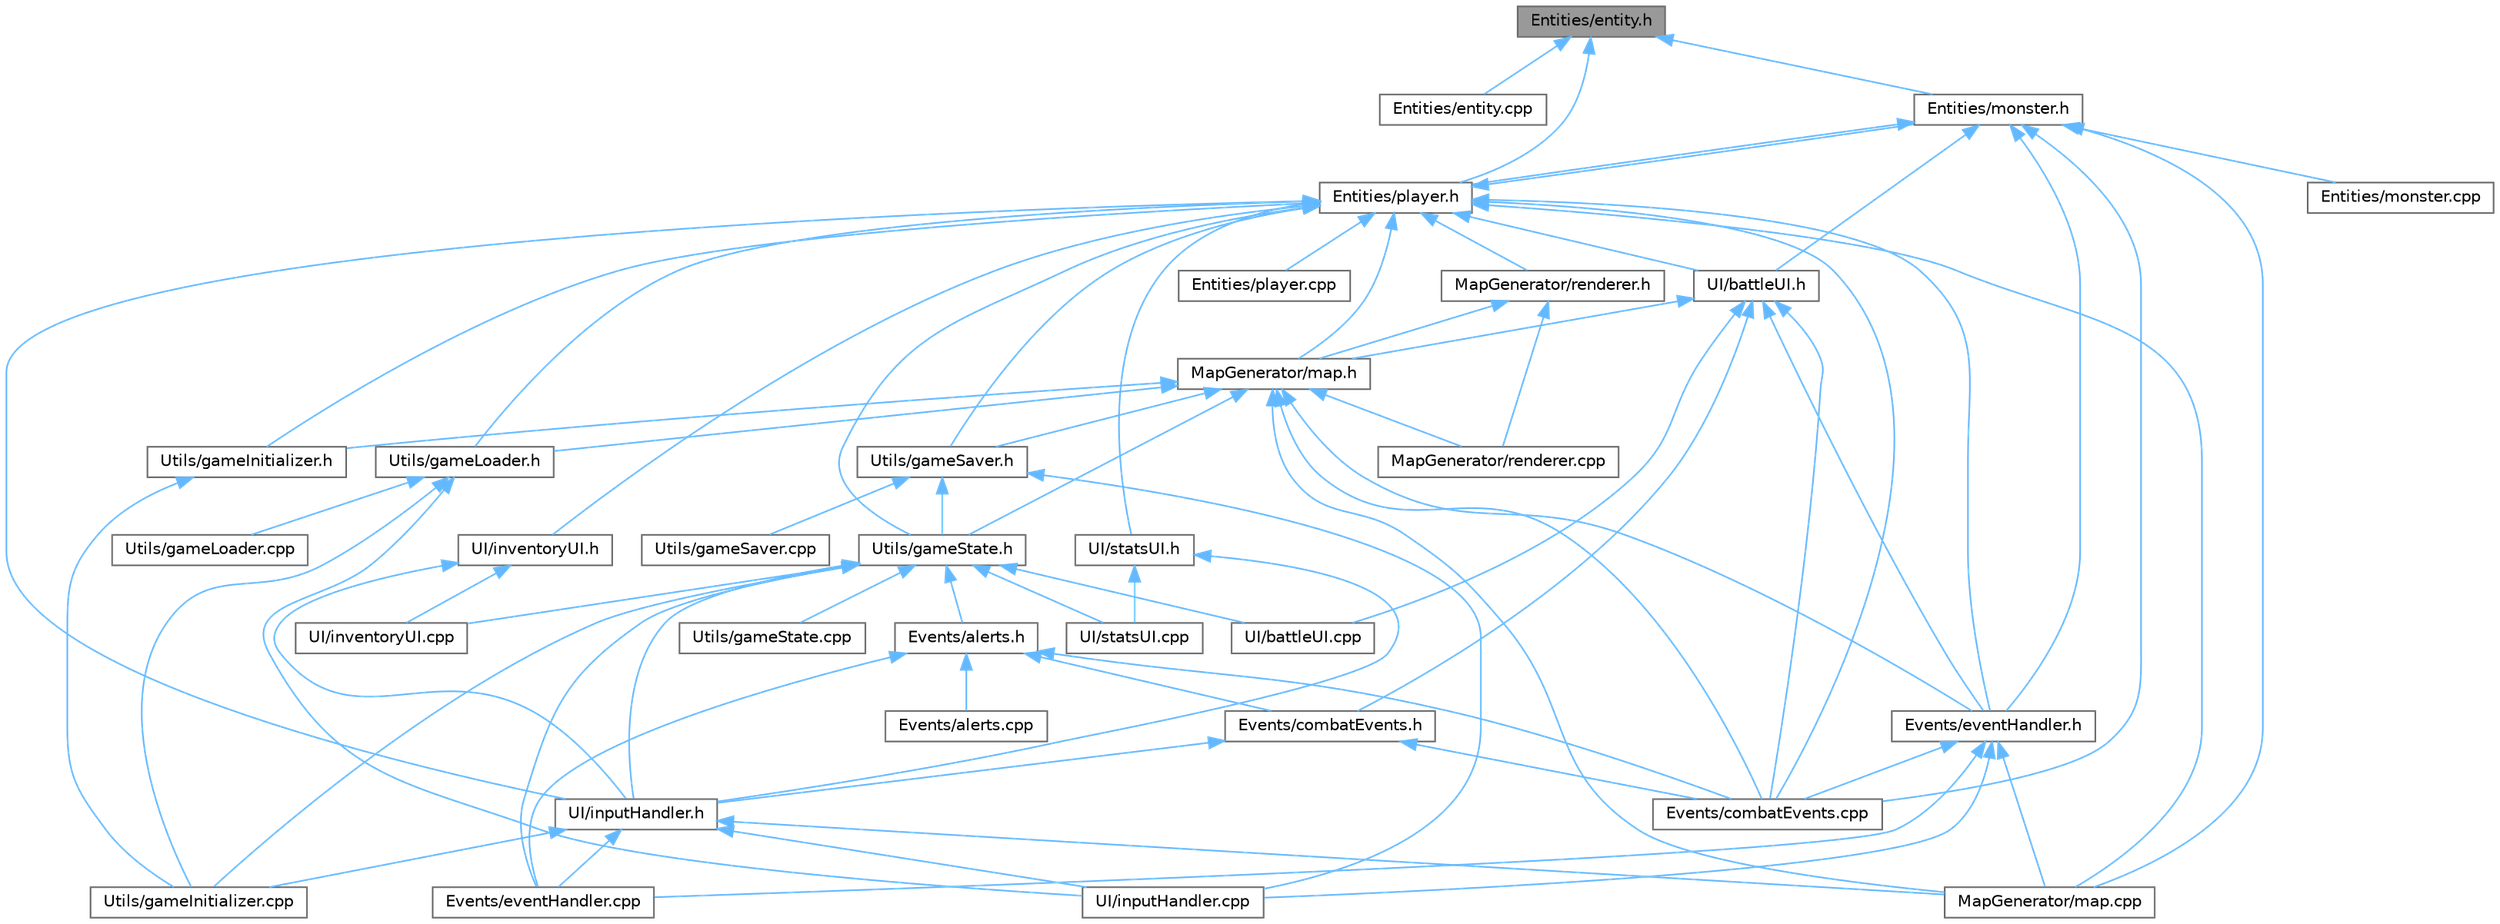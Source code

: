 digraph "Entities/entity.h"
{
 // LATEX_PDF_SIZE
  bgcolor="transparent";
  edge [fontname=Helvetica,fontsize=10,labelfontname=Helvetica,labelfontsize=10];
  node [fontname=Helvetica,fontsize=10,shape=box,height=0.2,width=0.4];
  Node1 [id="Node000001",label="Entities/entity.h",height=0.2,width=0.4,color="gray40", fillcolor="grey60", style="filled", fontcolor="black",tooltip=" "];
  Node1 -> Node2 [id="edge1_Node000001_Node000002",dir="back",color="steelblue1",style="solid",tooltip=" "];
  Node2 [id="Node000002",label="Entities/entity.cpp",height=0.2,width=0.4,color="grey40", fillcolor="white", style="filled",URL="$entity_8cpp.html",tooltip=" "];
  Node1 -> Node3 [id="edge2_Node000001_Node000003",dir="back",color="steelblue1",style="solid",tooltip=" "];
  Node3 [id="Node000003",label="Entities/monster.h",height=0.2,width=0.4,color="grey40", fillcolor="white", style="filled",URL="$monster_8h.html",tooltip=" "];
  Node3 -> Node4 [id="edge3_Node000003_Node000004",dir="back",color="steelblue1",style="solid",tooltip=" "];
  Node4 [id="Node000004",label="Entities/monster.cpp",height=0.2,width=0.4,color="grey40", fillcolor="white", style="filled",URL="$monster_8cpp.html",tooltip=" "];
  Node3 -> Node5 [id="edge4_Node000003_Node000005",dir="back",color="steelblue1",style="solid",tooltip=" "];
  Node5 [id="Node000005",label="Entities/player.h",height=0.2,width=0.4,color="grey40", fillcolor="white", style="filled",URL="$player_8h.html",tooltip=" "];
  Node5 -> Node3 [id="edge5_Node000005_Node000003",dir="back",color="steelblue1",style="solid",tooltip=" "];
  Node5 -> Node6 [id="edge6_Node000005_Node000006",dir="back",color="steelblue1",style="solid",tooltip=" "];
  Node6 [id="Node000006",label="Entities/player.cpp",height=0.2,width=0.4,color="grey40", fillcolor="white", style="filled",URL="$player_8cpp.html",tooltip=" "];
  Node5 -> Node7 [id="edge7_Node000005_Node000007",dir="back",color="steelblue1",style="solid",tooltip=" "];
  Node7 [id="Node000007",label="Events/combatEvents.cpp",height=0.2,width=0.4,color="grey40", fillcolor="white", style="filled",URL="$combat_events_8cpp.html",tooltip=" "];
  Node5 -> Node8 [id="edge8_Node000005_Node000008",dir="back",color="steelblue1",style="solid",tooltip=" "];
  Node8 [id="Node000008",label="Events/eventHandler.h",height=0.2,width=0.4,color="grey40", fillcolor="white", style="filled",URL="$event_handler_8h.html",tooltip=" "];
  Node8 -> Node7 [id="edge9_Node000008_Node000007",dir="back",color="steelblue1",style="solid",tooltip=" "];
  Node8 -> Node9 [id="edge10_Node000008_Node000009",dir="back",color="steelblue1",style="solid",tooltip=" "];
  Node9 [id="Node000009",label="Events/eventHandler.cpp",height=0.2,width=0.4,color="grey40", fillcolor="white", style="filled",URL="$event_handler_8cpp.html",tooltip=" "];
  Node8 -> Node10 [id="edge11_Node000008_Node000010",dir="back",color="steelblue1",style="solid",tooltip=" "];
  Node10 [id="Node000010",label="MapGenerator/map.cpp",height=0.2,width=0.4,color="grey40", fillcolor="white", style="filled",URL="$map_8cpp.html",tooltip=" "];
  Node8 -> Node11 [id="edge12_Node000008_Node000011",dir="back",color="steelblue1",style="solid",tooltip=" "];
  Node11 [id="Node000011",label="UI/inputHandler.cpp",height=0.2,width=0.4,color="grey40", fillcolor="white", style="filled",URL="$input_handler_8cpp.html",tooltip=" "];
  Node5 -> Node10 [id="edge13_Node000005_Node000010",dir="back",color="steelblue1",style="solid",tooltip=" "];
  Node5 -> Node12 [id="edge14_Node000005_Node000012",dir="back",color="steelblue1",style="solid",tooltip=" "];
  Node12 [id="Node000012",label="MapGenerator/map.h",height=0.2,width=0.4,color="grey40", fillcolor="white", style="filled",URL="$map_8h.html",tooltip=" "];
  Node12 -> Node7 [id="edge15_Node000012_Node000007",dir="back",color="steelblue1",style="solid",tooltip=" "];
  Node12 -> Node8 [id="edge16_Node000012_Node000008",dir="back",color="steelblue1",style="solid",tooltip=" "];
  Node12 -> Node10 [id="edge17_Node000012_Node000010",dir="back",color="steelblue1",style="solid",tooltip=" "];
  Node12 -> Node13 [id="edge18_Node000012_Node000013",dir="back",color="steelblue1",style="solid",tooltip=" "];
  Node13 [id="Node000013",label="MapGenerator/renderer.cpp",height=0.2,width=0.4,color="grey40", fillcolor="white", style="filled",URL="$renderer_8cpp.html",tooltip=" "];
  Node12 -> Node14 [id="edge19_Node000012_Node000014",dir="back",color="steelblue1",style="solid",tooltip=" "];
  Node14 [id="Node000014",label="Utils/gameInitializer.h",height=0.2,width=0.4,color="grey40", fillcolor="white", style="filled",URL="$game_initializer_8h.html",tooltip=" "];
  Node14 -> Node15 [id="edge20_Node000014_Node000015",dir="back",color="steelblue1",style="solid",tooltip=" "];
  Node15 [id="Node000015",label="Utils/gameInitializer.cpp",height=0.2,width=0.4,color="grey40", fillcolor="white", style="filled",URL="$game_initializer_8cpp.html",tooltip=" "];
  Node12 -> Node16 [id="edge21_Node000012_Node000016",dir="back",color="steelblue1",style="solid",tooltip=" "];
  Node16 [id="Node000016",label="Utils/gameLoader.h",height=0.2,width=0.4,color="grey40", fillcolor="white", style="filled",URL="$game_loader_8h.html",tooltip=" "];
  Node16 -> Node11 [id="edge22_Node000016_Node000011",dir="back",color="steelblue1",style="solid",tooltip=" "];
  Node16 -> Node15 [id="edge23_Node000016_Node000015",dir="back",color="steelblue1",style="solid",tooltip=" "];
  Node16 -> Node17 [id="edge24_Node000016_Node000017",dir="back",color="steelblue1",style="solid",tooltip=" "];
  Node17 [id="Node000017",label="Utils/gameLoader.cpp",height=0.2,width=0.4,color="grey40", fillcolor="white", style="filled",URL="$game_loader_8cpp.html",tooltip=" "];
  Node12 -> Node18 [id="edge25_Node000012_Node000018",dir="back",color="steelblue1",style="solid",tooltip=" "];
  Node18 [id="Node000018",label="Utils/gameSaver.h",height=0.2,width=0.4,color="grey40", fillcolor="white", style="filled",URL="$game_saver_8h.html",tooltip=" "];
  Node18 -> Node11 [id="edge26_Node000018_Node000011",dir="back",color="steelblue1",style="solid",tooltip=" "];
  Node18 -> Node19 [id="edge27_Node000018_Node000019",dir="back",color="steelblue1",style="solid",tooltip=" "];
  Node19 [id="Node000019",label="Utils/gameSaver.cpp",height=0.2,width=0.4,color="grey40", fillcolor="white", style="filled",URL="$game_saver_8cpp.html",tooltip=" "];
  Node18 -> Node20 [id="edge28_Node000018_Node000020",dir="back",color="steelblue1",style="solid",tooltip=" "];
  Node20 [id="Node000020",label="Utils/gameState.h",height=0.2,width=0.4,color="grey40", fillcolor="white", style="filled",URL="$game_state_8h.html",tooltip=" "];
  Node20 -> Node21 [id="edge29_Node000020_Node000021",dir="back",color="steelblue1",style="solid",tooltip=" "];
  Node21 [id="Node000021",label="Events/alerts.h",height=0.2,width=0.4,color="grey40", fillcolor="white", style="filled",URL="$alerts_8h.html",tooltip=" "];
  Node21 -> Node22 [id="edge30_Node000021_Node000022",dir="back",color="steelblue1",style="solid",tooltip=" "];
  Node22 [id="Node000022",label="Events/alerts.cpp",height=0.2,width=0.4,color="grey40", fillcolor="white", style="filled",URL="$alerts_8cpp.html",tooltip=" "];
  Node21 -> Node7 [id="edge31_Node000021_Node000007",dir="back",color="steelblue1",style="solid",tooltip=" "];
  Node21 -> Node23 [id="edge32_Node000021_Node000023",dir="back",color="steelblue1",style="solid",tooltip=" "];
  Node23 [id="Node000023",label="Events/combatEvents.h",height=0.2,width=0.4,color="grey40", fillcolor="white", style="filled",URL="$combat_events_8h.html",tooltip=" "];
  Node23 -> Node7 [id="edge33_Node000023_Node000007",dir="back",color="steelblue1",style="solid",tooltip=" "];
  Node23 -> Node24 [id="edge34_Node000023_Node000024",dir="back",color="steelblue1",style="solid",tooltip=" "];
  Node24 [id="Node000024",label="UI/inputHandler.h",height=0.2,width=0.4,color="grey40", fillcolor="white", style="filled",URL="$input_handler_8h.html",tooltip=" "];
  Node24 -> Node9 [id="edge35_Node000024_Node000009",dir="back",color="steelblue1",style="solid",tooltip=" "];
  Node24 -> Node10 [id="edge36_Node000024_Node000010",dir="back",color="steelblue1",style="solid",tooltip=" "];
  Node24 -> Node11 [id="edge37_Node000024_Node000011",dir="back",color="steelblue1",style="solid",tooltip=" "];
  Node24 -> Node15 [id="edge38_Node000024_Node000015",dir="back",color="steelblue1",style="solid",tooltip=" "];
  Node21 -> Node9 [id="edge39_Node000021_Node000009",dir="back",color="steelblue1",style="solid",tooltip=" "];
  Node20 -> Node9 [id="edge40_Node000020_Node000009",dir="back",color="steelblue1",style="solid",tooltip=" "];
  Node20 -> Node25 [id="edge41_Node000020_Node000025",dir="back",color="steelblue1",style="solid",tooltip=" "];
  Node25 [id="Node000025",label="UI/battleUI.cpp",height=0.2,width=0.4,color="grey40", fillcolor="white", style="filled",URL="$battle_u_i_8cpp.html",tooltip=" "];
  Node20 -> Node24 [id="edge42_Node000020_Node000024",dir="back",color="steelblue1",style="solid",tooltip=" "];
  Node20 -> Node26 [id="edge43_Node000020_Node000026",dir="back",color="steelblue1",style="solid",tooltip=" "];
  Node26 [id="Node000026",label="UI/inventoryUI.cpp",height=0.2,width=0.4,color="grey40", fillcolor="white", style="filled",URL="$inventory_u_i_8cpp.html",tooltip=" "];
  Node20 -> Node27 [id="edge44_Node000020_Node000027",dir="back",color="steelblue1",style="solid",tooltip=" "];
  Node27 [id="Node000027",label="UI/statsUI.cpp",height=0.2,width=0.4,color="grey40", fillcolor="white", style="filled",URL="$stats_u_i_8cpp.html",tooltip=" "];
  Node20 -> Node15 [id="edge45_Node000020_Node000015",dir="back",color="steelblue1",style="solid",tooltip=" "];
  Node20 -> Node28 [id="edge46_Node000020_Node000028",dir="back",color="steelblue1",style="solid",tooltip=" "];
  Node28 [id="Node000028",label="Utils/gameState.cpp",height=0.2,width=0.4,color="grey40", fillcolor="white", style="filled",URL="$game_state_8cpp.html",tooltip=" "];
  Node12 -> Node20 [id="edge47_Node000012_Node000020",dir="back",color="steelblue1",style="solid",tooltip=" "];
  Node5 -> Node29 [id="edge48_Node000005_Node000029",dir="back",color="steelblue1",style="solid",tooltip=" "];
  Node29 [id="Node000029",label="MapGenerator/renderer.h",height=0.2,width=0.4,color="grey40", fillcolor="white", style="filled",URL="$renderer_8h.html",tooltip=" "];
  Node29 -> Node12 [id="edge49_Node000029_Node000012",dir="back",color="steelblue1",style="solid",tooltip=" "];
  Node29 -> Node13 [id="edge50_Node000029_Node000013",dir="back",color="steelblue1",style="solid",tooltip=" "];
  Node5 -> Node30 [id="edge51_Node000005_Node000030",dir="back",color="steelblue1",style="solid",tooltip=" "];
  Node30 [id="Node000030",label="UI/battleUI.h",height=0.2,width=0.4,color="grey40", fillcolor="white", style="filled",URL="$battle_u_i_8h.html",tooltip=" "];
  Node30 -> Node7 [id="edge52_Node000030_Node000007",dir="back",color="steelblue1",style="solid",tooltip=" "];
  Node30 -> Node23 [id="edge53_Node000030_Node000023",dir="back",color="steelblue1",style="solid",tooltip=" "];
  Node30 -> Node8 [id="edge54_Node000030_Node000008",dir="back",color="steelblue1",style="solid",tooltip=" "];
  Node30 -> Node12 [id="edge55_Node000030_Node000012",dir="back",color="steelblue1",style="solid",tooltip=" "];
  Node30 -> Node25 [id="edge56_Node000030_Node000025",dir="back",color="steelblue1",style="solid",tooltip=" "];
  Node5 -> Node24 [id="edge57_Node000005_Node000024",dir="back",color="steelblue1",style="solid",tooltip=" "];
  Node5 -> Node31 [id="edge58_Node000005_Node000031",dir="back",color="steelblue1",style="solid",tooltip=" "];
  Node31 [id="Node000031",label="UI/inventoryUI.h",height=0.2,width=0.4,color="grey40", fillcolor="white", style="filled",URL="$inventory_u_i_8h.html",tooltip=" "];
  Node31 -> Node24 [id="edge59_Node000031_Node000024",dir="back",color="steelblue1",style="solid",tooltip=" "];
  Node31 -> Node26 [id="edge60_Node000031_Node000026",dir="back",color="steelblue1",style="solid",tooltip=" "];
  Node5 -> Node32 [id="edge61_Node000005_Node000032",dir="back",color="steelblue1",style="solid",tooltip=" "];
  Node32 [id="Node000032",label="UI/statsUI.h",height=0.2,width=0.4,color="grey40", fillcolor="white", style="filled",URL="$stats_u_i_8h.html",tooltip=" "];
  Node32 -> Node24 [id="edge62_Node000032_Node000024",dir="back",color="steelblue1",style="solid",tooltip=" "];
  Node32 -> Node27 [id="edge63_Node000032_Node000027",dir="back",color="steelblue1",style="solid",tooltip=" "];
  Node5 -> Node14 [id="edge64_Node000005_Node000014",dir="back",color="steelblue1",style="solid",tooltip=" "];
  Node5 -> Node16 [id="edge65_Node000005_Node000016",dir="back",color="steelblue1",style="solid",tooltip=" "];
  Node5 -> Node18 [id="edge66_Node000005_Node000018",dir="back",color="steelblue1",style="solid",tooltip=" "];
  Node5 -> Node20 [id="edge67_Node000005_Node000020",dir="back",color="steelblue1",style="solid",tooltip=" "];
  Node3 -> Node7 [id="edge68_Node000003_Node000007",dir="back",color="steelblue1",style="solid",tooltip=" "];
  Node3 -> Node8 [id="edge69_Node000003_Node000008",dir="back",color="steelblue1",style="solid",tooltip=" "];
  Node3 -> Node10 [id="edge70_Node000003_Node000010",dir="back",color="steelblue1",style="solid",tooltip=" "];
  Node3 -> Node30 [id="edge71_Node000003_Node000030",dir="back",color="steelblue1",style="solid",tooltip=" "];
  Node1 -> Node5 [id="edge72_Node000001_Node000005",dir="back",color="steelblue1",style="solid",tooltip=" "];
}
